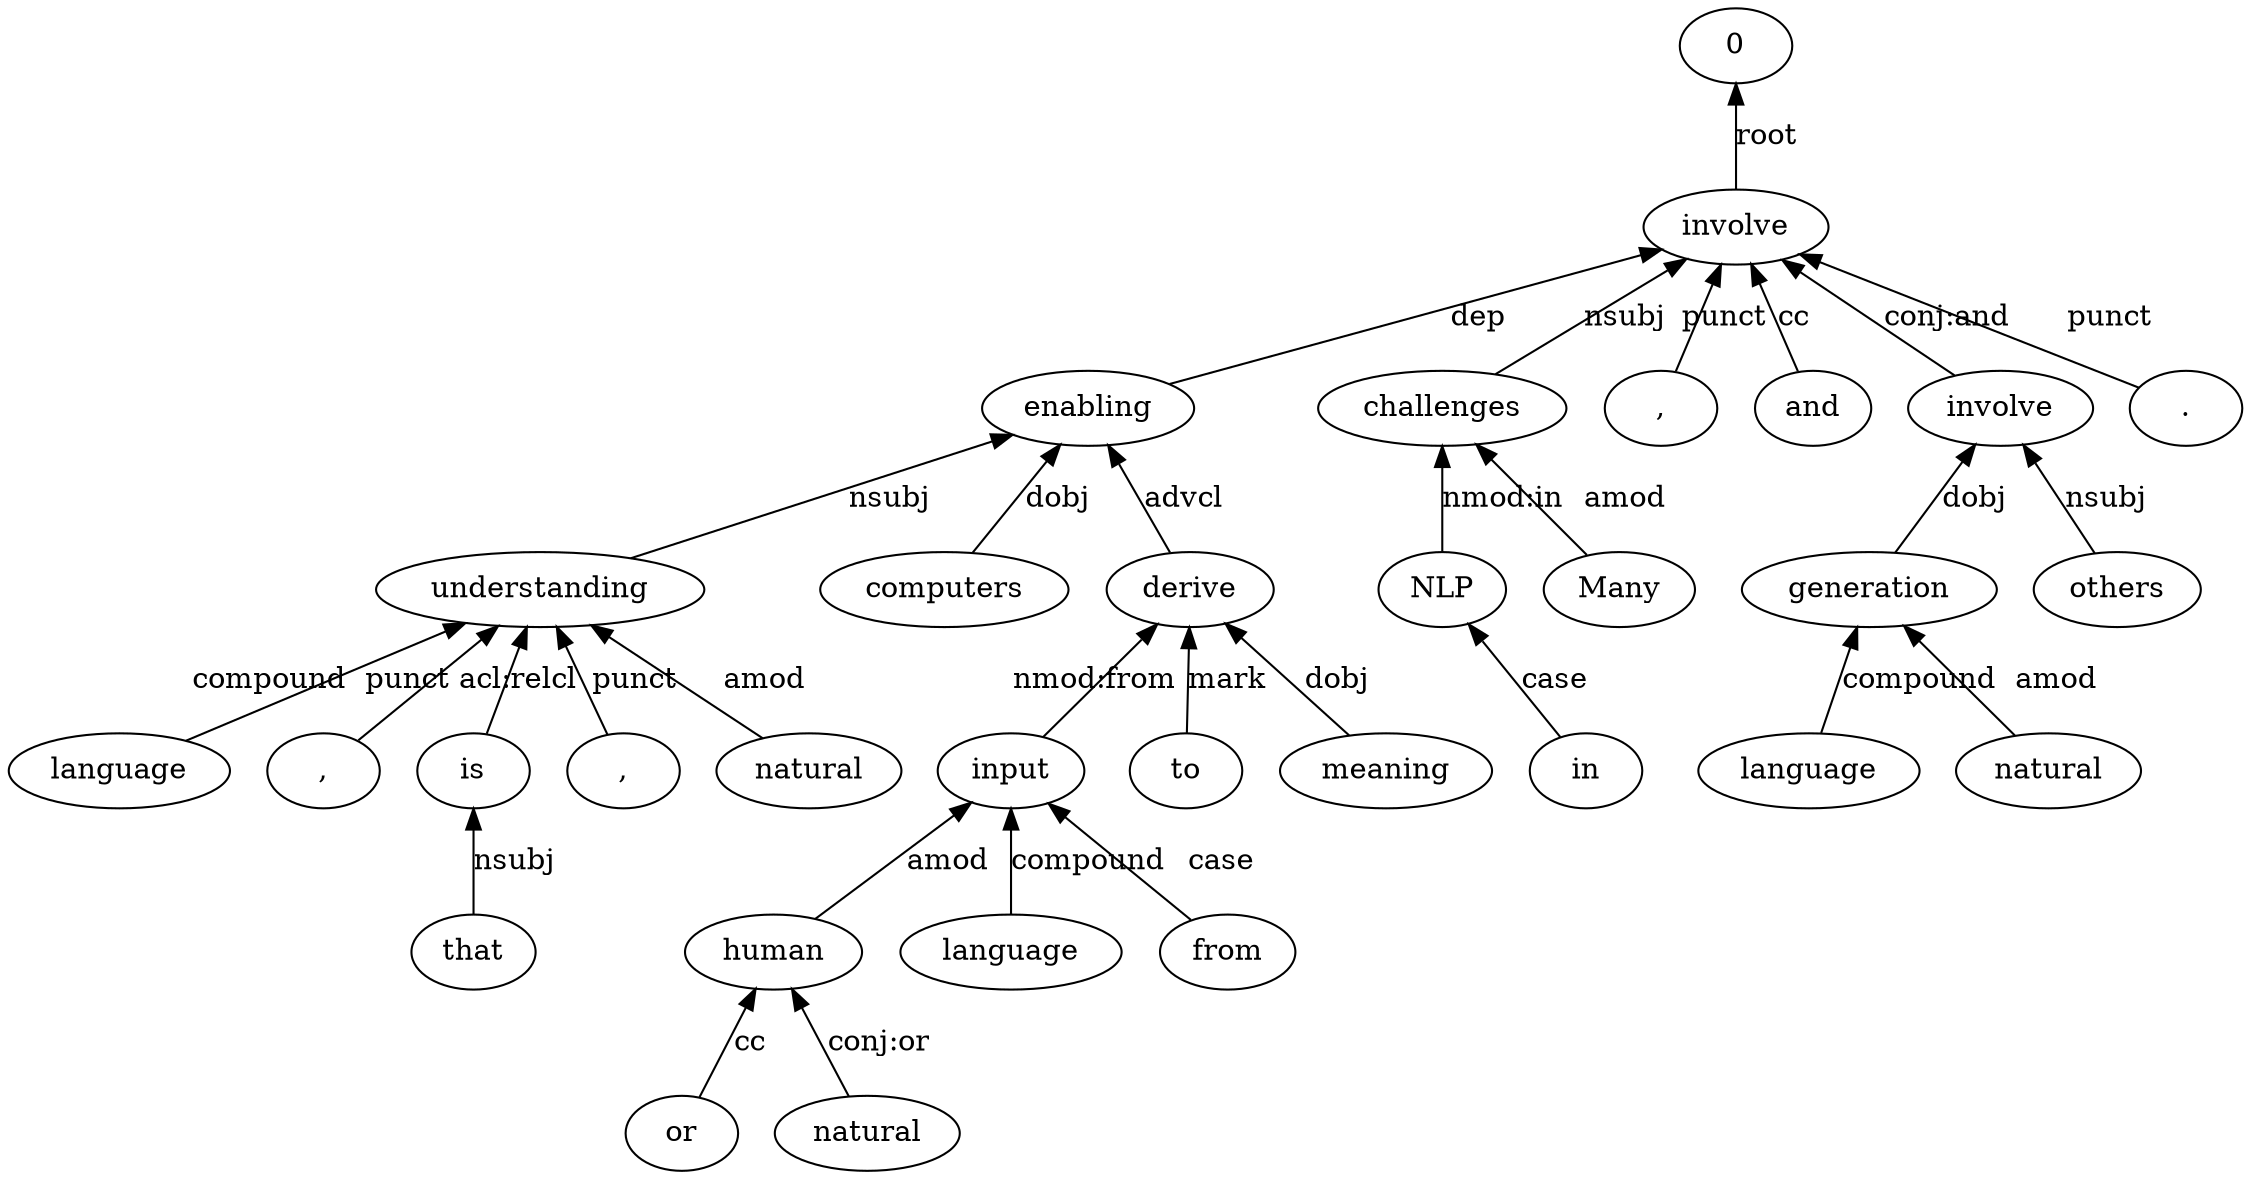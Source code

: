 digraph G {
fontsize="9.5";
layout=dot;
margin=0;
rankdir=BT;
splines=false;
1 [label="Many"];
2 [label="challenges"];
3 [label="in"];
4 [label="NLP"];
5 [label="involve"];
6 [label="natural"];
7 [label="language"];
8 [label="understanding"];
9 [label=","];
10 [label="that"];
11 [label="is"];
12 [label=","];
13 [label="enabling"];
14 [label="computers"];
15 [label="to"];
16 [label="derive"];
17 [label="meaning"];
18 [label="from"];
19 [label="human"];
20 [label="or"];
21 [label="natural"];
22 [label="language"];
23 [label="input"];
24 [label=","];
25 [label="and"];
26 [label="others"];
27 [label="involve"];
28 [label="natural"];
29 [label="language"];
30 [label="generation"];
31 [label="."];
5 -> 0  [label="root"];
1 -> 2  [label="amod"];
2 -> 5  [label="nsubj"];
3 -> 4  [label="case"];
4 -> 2  [label="nmod:in"];
6 -> 8  [label="amod"];
7 -> 8  [label="compound"];
8 -> 13  [label="nsubj"];
9 -> 8  [label="punct"];
10 -> 11  [label="nsubj"];
11 -> 8  [label="acl:relcl"];
12 -> 8  [label="punct"];
13 -> 5  [label="dep"];
14 -> 13  [label="dobj"];
15 -> 16  [label="mark"];
16 -> 13  [label="advcl"];
17 -> 16  [label="dobj"];
18 -> 23  [label="case"];
19 -> 23  [label="amod"];
20 -> 19  [label="cc"];
21 -> 19  [label="conj:or"];
22 -> 23  [label="compound"];
23 -> 16  [label="nmod:from"];
24 -> 5  [label="punct"];
25 -> 5  [label="cc"];
26 -> 27  [label="nsubj"];
27 -> 5  [label="conj:and"];
28 -> 30  [label="amod"];
29 -> 30  [label="compound"];
30 -> 27  [label="dobj"];
31 -> 5  [label="punct"];
}
